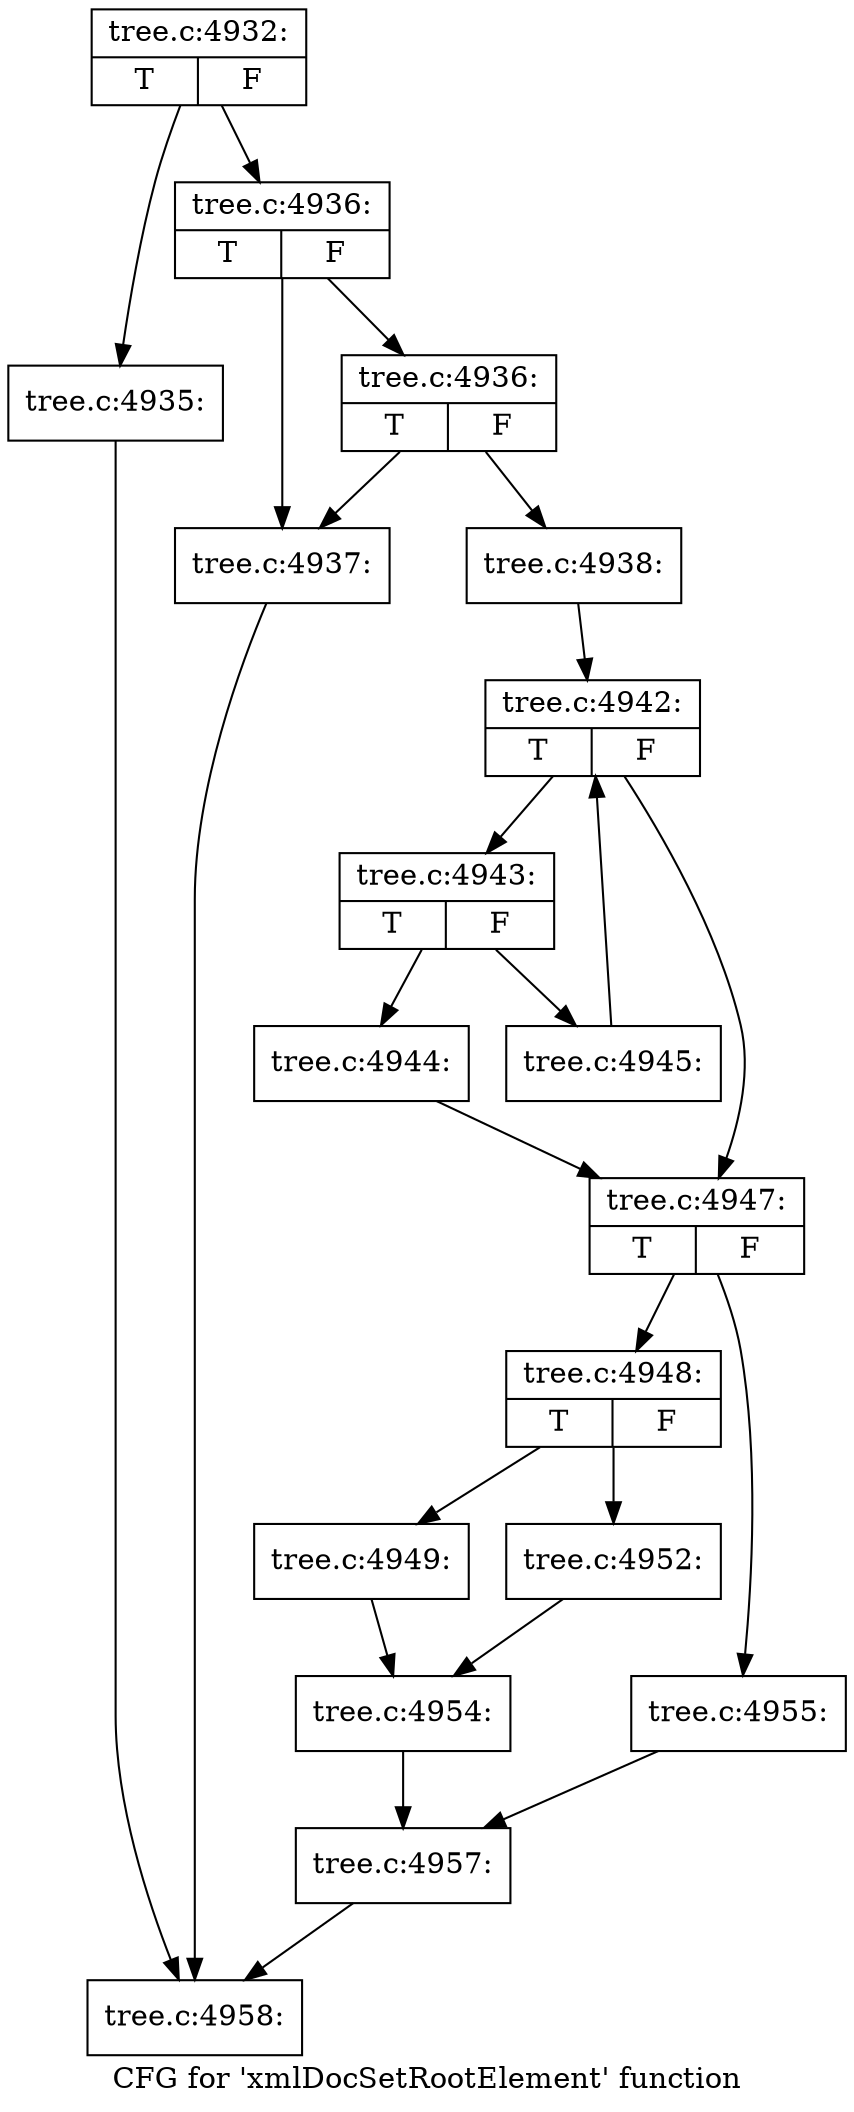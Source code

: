 digraph "CFG for 'xmlDocSetRootElement' function" {
	label="CFG for 'xmlDocSetRootElement' function";

	Node0x55ad0bc59110 [shape=record,label="{tree.c:4932:|{<s0>T|<s1>F}}"];
	Node0x55ad0bc59110 -> Node0x55ad0bc5d2e0;
	Node0x55ad0bc59110 -> Node0x55ad0bc5d330;
	Node0x55ad0bc5d2e0 [shape=record,label="{tree.c:4935:}"];
	Node0x55ad0bc5d2e0 -> Node0x55ad0bc5b0d0;
	Node0x55ad0bc5d330 [shape=record,label="{tree.c:4936:|{<s0>T|<s1>F}}"];
	Node0x55ad0bc5d330 -> Node0x55ad0bc5d790;
	Node0x55ad0bc5d330 -> Node0x55ad0bc5d830;
	Node0x55ad0bc5d830 [shape=record,label="{tree.c:4936:|{<s0>T|<s1>F}}"];
	Node0x55ad0bc5d830 -> Node0x55ad0bc5d790;
	Node0x55ad0bc5d830 -> Node0x55ad0bc5d7e0;
	Node0x55ad0bc5d790 [shape=record,label="{tree.c:4937:}"];
	Node0x55ad0bc5d790 -> Node0x55ad0bc5b0d0;
	Node0x55ad0bc5d7e0 [shape=record,label="{tree.c:4938:}"];
	Node0x55ad0bc5d7e0 -> Node0x55ad0bc5e680;
	Node0x55ad0bc5e680 [shape=record,label="{tree.c:4942:|{<s0>T|<s1>F}}"];
	Node0x55ad0bc5e680 -> Node0x55ad0bc5ea40;
	Node0x55ad0bc5e680 -> Node0x55ad0bc5e860;
	Node0x55ad0bc5ea40 [shape=record,label="{tree.c:4943:|{<s0>T|<s1>F}}"];
	Node0x55ad0bc5ea40 -> Node0x55ad0bc5ebf0;
	Node0x55ad0bc5ea40 -> Node0x55ad0bc5ec40;
	Node0x55ad0bc5ebf0 [shape=record,label="{tree.c:4944:}"];
	Node0x55ad0bc5ebf0 -> Node0x55ad0bc5e860;
	Node0x55ad0bc5ec40 [shape=record,label="{tree.c:4945:}"];
	Node0x55ad0bc5ec40 -> Node0x55ad0bc5e680;
	Node0x55ad0bc5e860 [shape=record,label="{tree.c:4947:|{<s0>T|<s1>F}}"];
	Node0x55ad0bc5e860 -> Node0x55ad0bc5f2d0;
	Node0x55ad0bc5e860 -> Node0x55ad0bc5f370;
	Node0x55ad0bc5f2d0 [shape=record,label="{tree.c:4948:|{<s0>T|<s1>F}}"];
	Node0x55ad0bc5f2d0 -> Node0x55ad0bc5f730;
	Node0x55ad0bc5f2d0 -> Node0x55ad0bc5f7d0;
	Node0x55ad0bc5f730 [shape=record,label="{tree.c:4949:}"];
	Node0x55ad0bc5f730 -> Node0x55ad0bc5f780;
	Node0x55ad0bc5f7d0 [shape=record,label="{tree.c:4952:}"];
	Node0x55ad0bc5f7d0 -> Node0x55ad0bc5f780;
	Node0x55ad0bc5f780 [shape=record,label="{tree.c:4954:}"];
	Node0x55ad0bc5f780 -> Node0x55ad0bc5f320;
	Node0x55ad0bc5f370 [shape=record,label="{tree.c:4955:}"];
	Node0x55ad0bc5f370 -> Node0x55ad0bc5f320;
	Node0x55ad0bc5f320 [shape=record,label="{tree.c:4957:}"];
	Node0x55ad0bc5f320 -> Node0x55ad0bc5b0d0;
	Node0x55ad0bc5b0d0 [shape=record,label="{tree.c:4958:}"];
}
